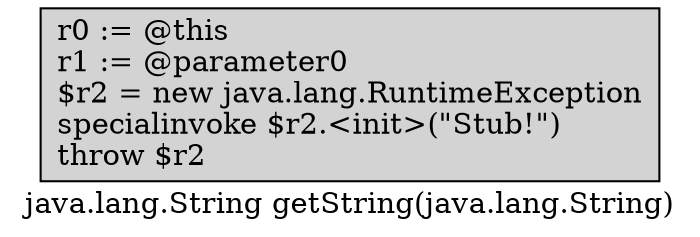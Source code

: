 digraph "java.lang.String getString(java.lang.String)" {
    label="java.lang.String getString(java.lang.String)";
    node [shape=box];
    "0" [style=filled,fillcolor=gray,style=filled,fillcolor=lightgray,label="r0 := @this\lr1 := @parameter0\l$r2 = new java.lang.RuntimeException\lspecialinvoke $r2.<init>(\"Stub!\")\lthrow $r2\l",];
}
